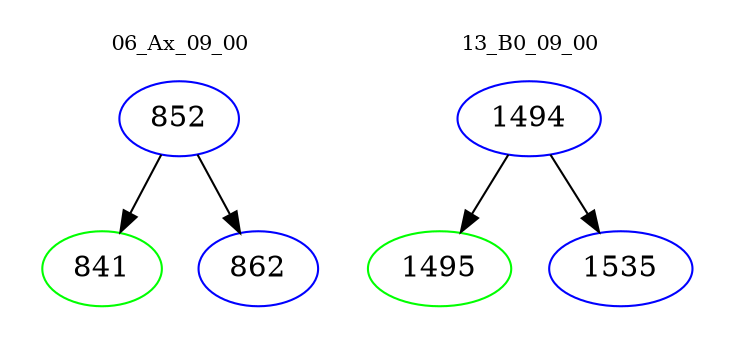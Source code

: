 digraph{
subgraph cluster_0 {
color = white
label = "06_Ax_09_00";
fontsize=10;
T0_852 [label="852", color="blue"]
T0_852 -> T0_841 [color="black"]
T0_841 [label="841", color="green"]
T0_852 -> T0_862 [color="black"]
T0_862 [label="862", color="blue"]
}
subgraph cluster_1 {
color = white
label = "13_B0_09_00";
fontsize=10;
T1_1494 [label="1494", color="blue"]
T1_1494 -> T1_1495 [color="black"]
T1_1495 [label="1495", color="green"]
T1_1494 -> T1_1535 [color="black"]
T1_1535 [label="1535", color="blue"]
}
}
